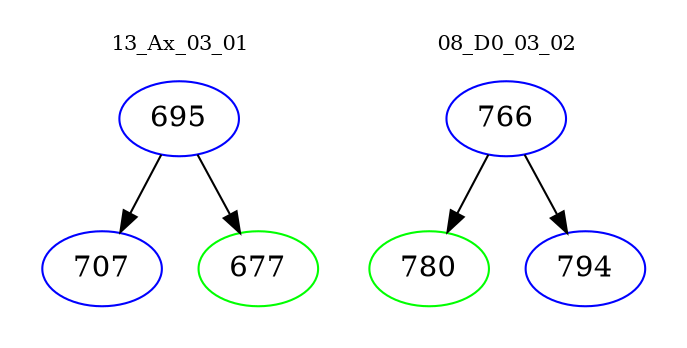 digraph{
subgraph cluster_0 {
color = white
label = "13_Ax_03_01";
fontsize=10;
T0_695 [label="695", color="blue"]
T0_695 -> T0_707 [color="black"]
T0_707 [label="707", color="blue"]
T0_695 -> T0_677 [color="black"]
T0_677 [label="677", color="green"]
}
subgraph cluster_1 {
color = white
label = "08_D0_03_02";
fontsize=10;
T1_766 [label="766", color="blue"]
T1_766 -> T1_780 [color="black"]
T1_780 [label="780", color="green"]
T1_766 -> T1_794 [color="black"]
T1_794 [label="794", color="blue"]
}
}
